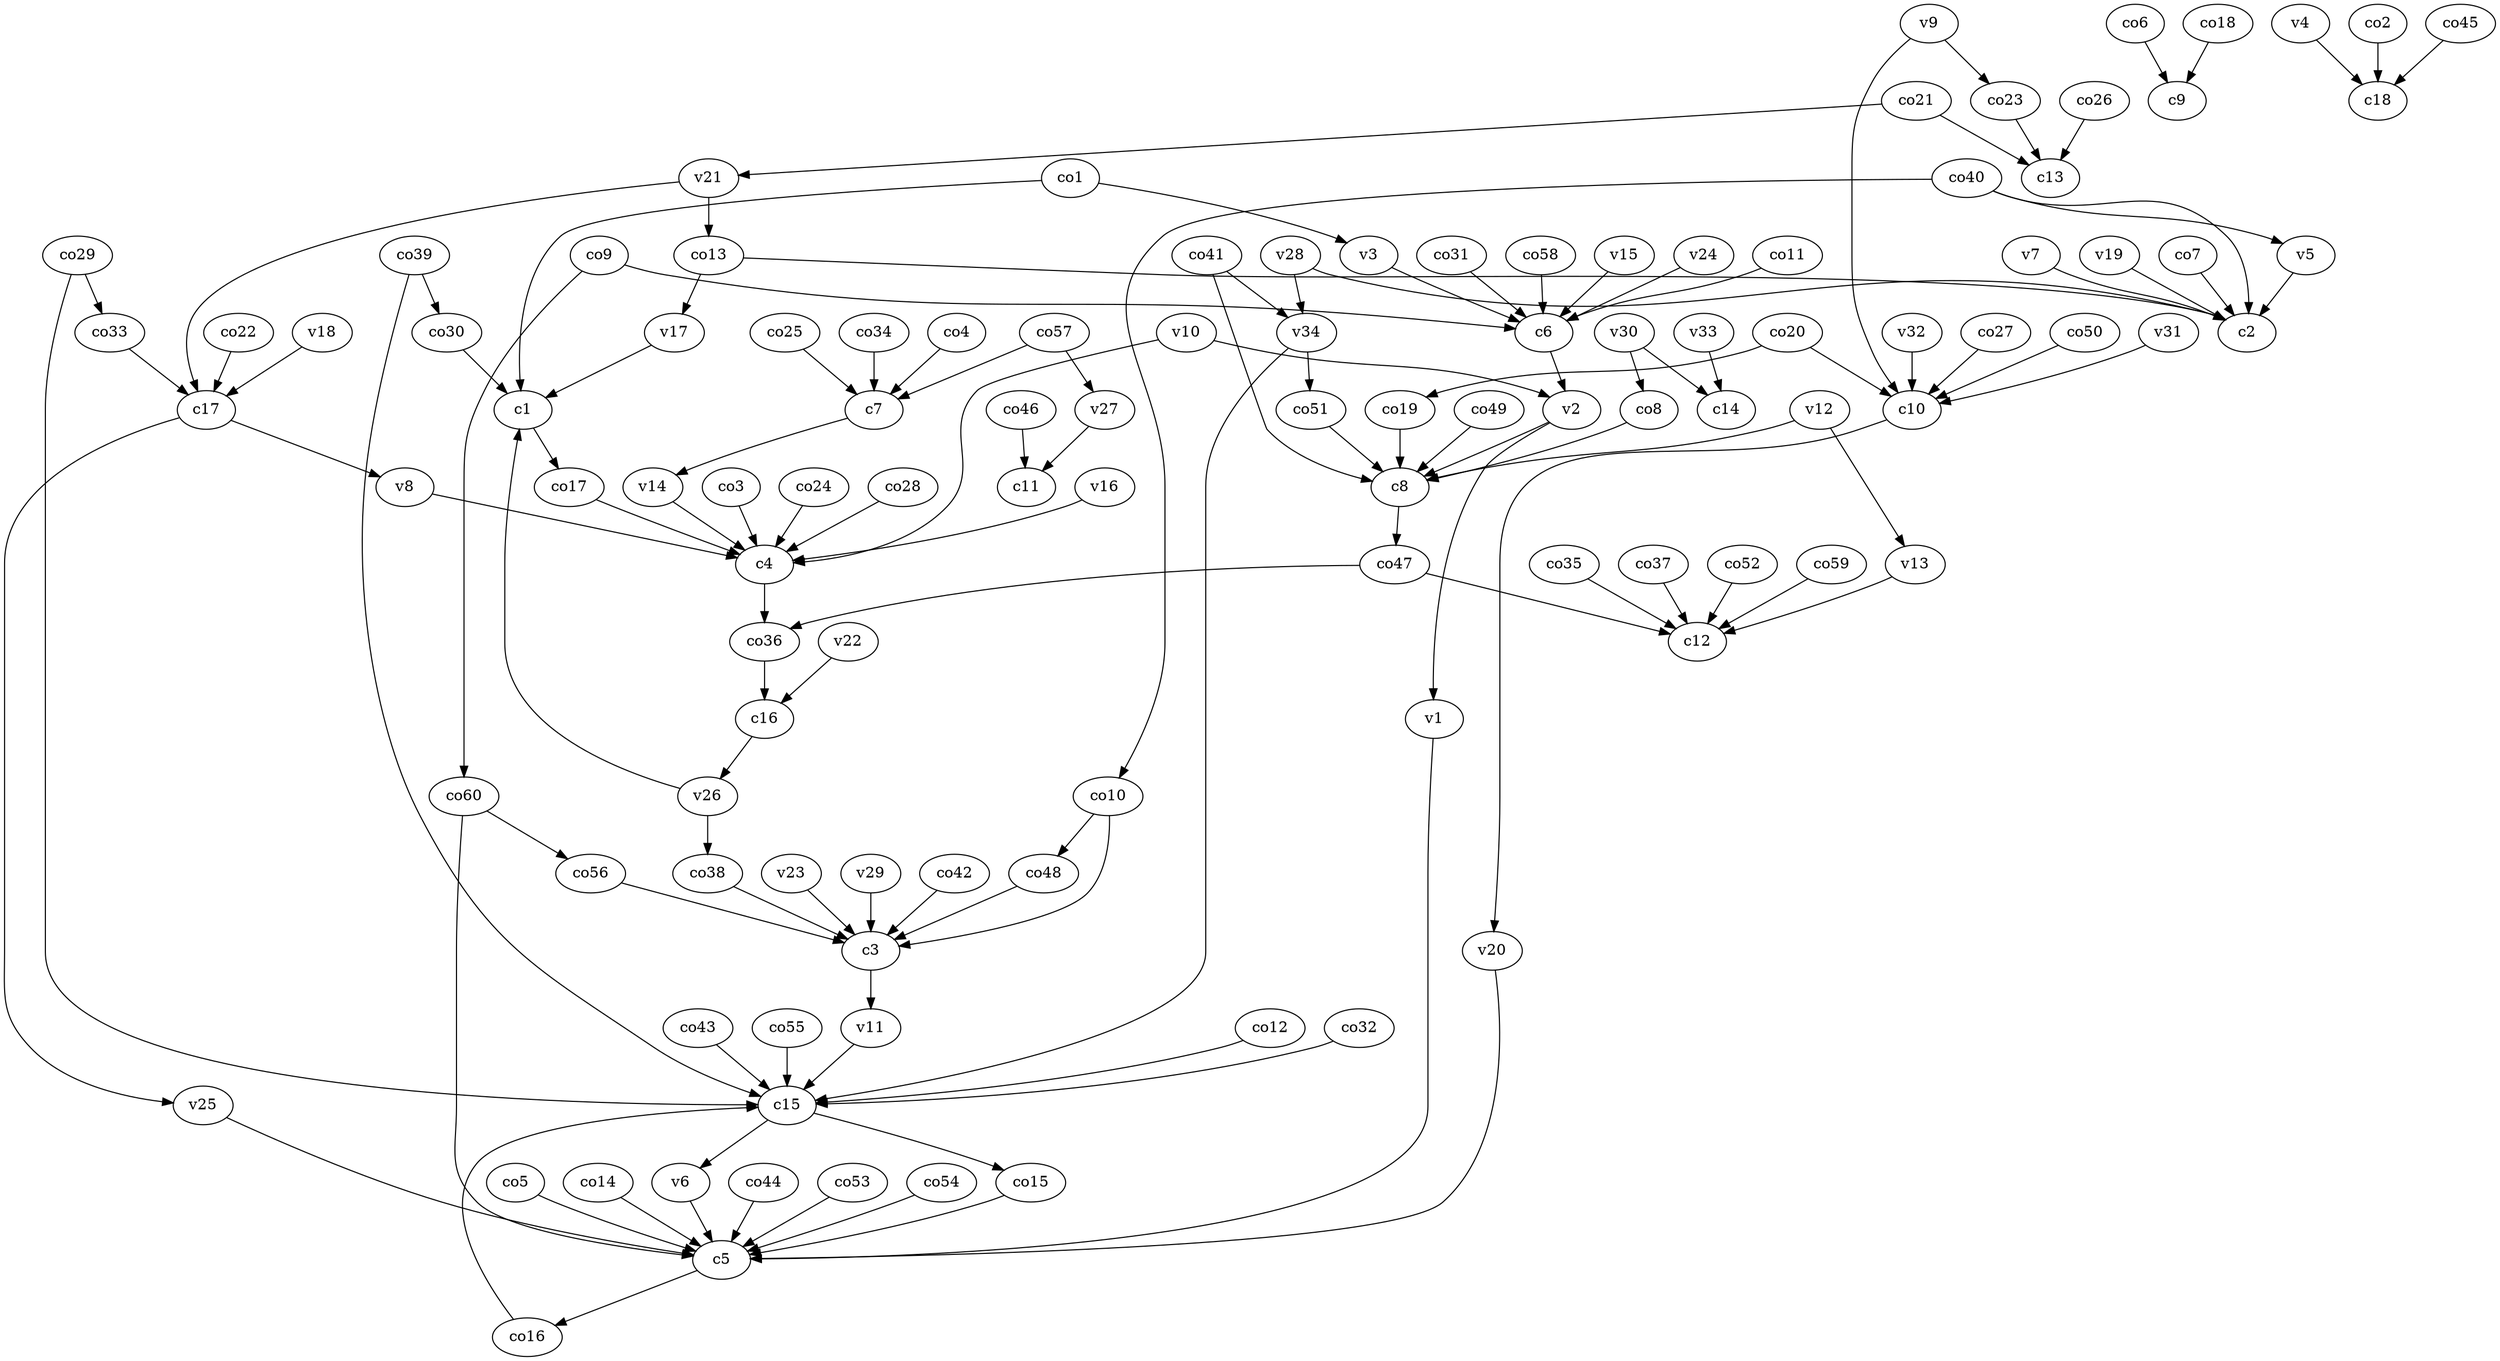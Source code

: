 strict digraph  {
c1;
c2;
c3;
c4;
c5;
c6;
c7;
c8;
c9;
c10;
c11;
c12;
c13;
c14;
c15;
c16;
c17;
c18;
v1;
v2;
v3;
v4;
v5;
v6;
v7;
v8;
v9;
v10;
v11;
v12;
v13;
v14;
v15;
v16;
v17;
v18;
v19;
v20;
v21;
v22;
v23;
v24;
v25;
v26;
v27;
v28;
v29;
v30;
v31;
v32;
v33;
v34;
co1;
co2;
co3;
co4;
co5;
co6;
co7;
co8;
co9;
co10;
co11;
co12;
co13;
co14;
co15;
co16;
co17;
co18;
co19;
co20;
co21;
co22;
co23;
co24;
co25;
co26;
co27;
co28;
co29;
co30;
co31;
co32;
co33;
co34;
co35;
co36;
co37;
co38;
co39;
co40;
co41;
co42;
co43;
co44;
co45;
co46;
co47;
co48;
co49;
co50;
co51;
co52;
co53;
co54;
co55;
co56;
co57;
co58;
co59;
co60;
c1 -> co17  [weight=1];
c3 -> v11  [weight=1];
c4 -> co36  [weight=1];
c5 -> co16  [weight=1];
c6 -> v2  [weight=1];
c7 -> v14  [weight=1];
c8 -> co47  [weight=1];
c10 -> v20  [weight=1];
c15 -> v6  [weight=1];
c15 -> co15  [weight=1];
c16 -> v26  [weight=1];
c17 -> v8  [weight=1];
c17 -> v25  [weight=1];
v1 -> c5  [weight=1];
v2 -> c8  [weight=1];
v2 -> v1  [weight=1];
v3 -> c6  [weight=1];
v4 -> c18  [weight=1];
v5 -> c2  [weight=1];
v6 -> c5  [weight=1];
v7 -> c2  [weight=1];
v8 -> c4  [weight=1];
v9 -> c10  [weight=1];
v9 -> co23  [weight=1];
v10 -> c4  [weight=1];
v10 -> v2  [weight=1];
v11 -> c15  [weight=1];
v12 -> c8  [weight=1];
v12 -> v13  [weight=1];
v13 -> c12  [weight=1];
v14 -> c4  [weight=1];
v15 -> c6  [weight=1];
v16 -> c4  [weight=1];
v17 -> c1  [weight=1];
v18 -> c17  [weight=1];
v19 -> c2  [weight=1];
v20 -> c5  [weight=1];
v21 -> c17  [weight=1];
v21 -> co13  [weight=1];
v22 -> c16  [weight=1];
v23 -> c3  [weight=1];
v24 -> c6  [weight=1];
v25 -> c5  [weight=1];
v26 -> c1  [weight=1];
v26 -> co38  [weight=1];
v27 -> c11  [weight=1];
v28 -> c2  [weight=1];
v28 -> v34  [weight=1];
v29 -> c3  [weight=1];
v30 -> c14  [weight=1];
v30 -> co8  [weight=1];
v31 -> c10  [weight=1];
v32 -> c10  [weight=1];
v33 -> c14  [weight=1];
v34 -> c15  [weight=1];
v34 -> co51  [weight=1];
co1 -> c1  [weight=1];
co1 -> v3  [weight=1];
co2 -> c18  [weight=1];
co3 -> c4  [weight=1];
co4 -> c7  [weight=1];
co5 -> c5  [weight=1];
co6 -> c9  [weight=1];
co7 -> c2  [weight=1];
co8 -> c8  [weight=1];
co9 -> c6  [weight=1];
co9 -> co60  [weight=1];
co10 -> c3  [weight=1];
co10 -> co48  [weight=1];
co11 -> c6  [weight=1];
co12 -> c15  [weight=1];
co13 -> c2  [weight=1];
co13 -> v17  [weight=1];
co14 -> c5  [weight=1];
co15 -> c5  [weight=1];
co16 -> c15  [weight=1];
co17 -> c4  [weight=1];
co18 -> c9  [weight=1];
co19 -> c8  [weight=1];
co20 -> c10  [weight=1];
co20 -> co19  [weight=1];
co21 -> c13  [weight=1];
co21 -> v21  [weight=1];
co22 -> c17  [weight=1];
co23 -> c13  [weight=1];
co24 -> c4  [weight=1];
co25 -> c7  [weight=1];
co26 -> c13  [weight=1];
co27 -> c10  [weight=1];
co28 -> c4  [weight=1];
co29 -> c15  [weight=1];
co29 -> co33  [weight=1];
co30 -> c1  [weight=1];
co31 -> c6  [weight=1];
co32 -> c15  [weight=1];
co33 -> c17  [weight=1];
co34 -> c7  [weight=1];
co35 -> c12  [weight=1];
co36 -> c16  [weight=1];
co37 -> c12  [weight=1];
co38 -> c3  [weight=1];
co39 -> c15  [weight=1];
co39 -> co30  [weight=1];
co40 -> c2  [weight=1];
co40 -> co10  [weight=1];
co40 -> v5  [weight=1];
co41 -> c8  [weight=1];
co41 -> v34  [weight=1];
co42 -> c3  [weight=1];
co43 -> c15  [weight=1];
co44 -> c5  [weight=1];
co45 -> c18  [weight=1];
co46 -> c11  [weight=1];
co47 -> c12  [weight=1];
co47 -> co36  [weight=1];
co48 -> c3  [weight=1];
co49 -> c8  [weight=1];
co50 -> c10  [weight=1];
co51 -> c8  [weight=1];
co52 -> c12  [weight=1];
co53 -> c5  [weight=1];
co54 -> c5  [weight=1];
co55 -> c15  [weight=1];
co56 -> c3  [weight=1];
co57 -> c7  [weight=1];
co57 -> v27  [weight=1];
co58 -> c6  [weight=1];
co59 -> c12  [weight=1];
co60 -> c5  [weight=1];
co60 -> co56  [weight=1];
}
